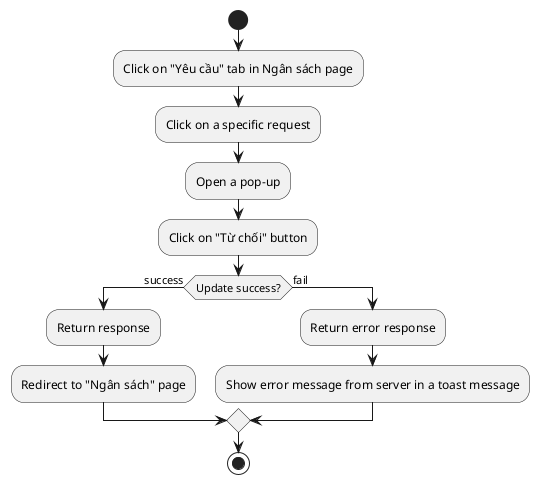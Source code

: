 @startuml
start
:Click on "Yêu cầu" tab in Ngân sách page;
:Click on a specific request;
:Open a pop-up;
:Click on "Từ chối" button;
if (Update success?) then (success)
    :Return response;
    :Redirect to "Ngân sách" page;
else (fail)
    :Return error response;
    :Show error message from server in a toast message;
endif
stop
@enduml
